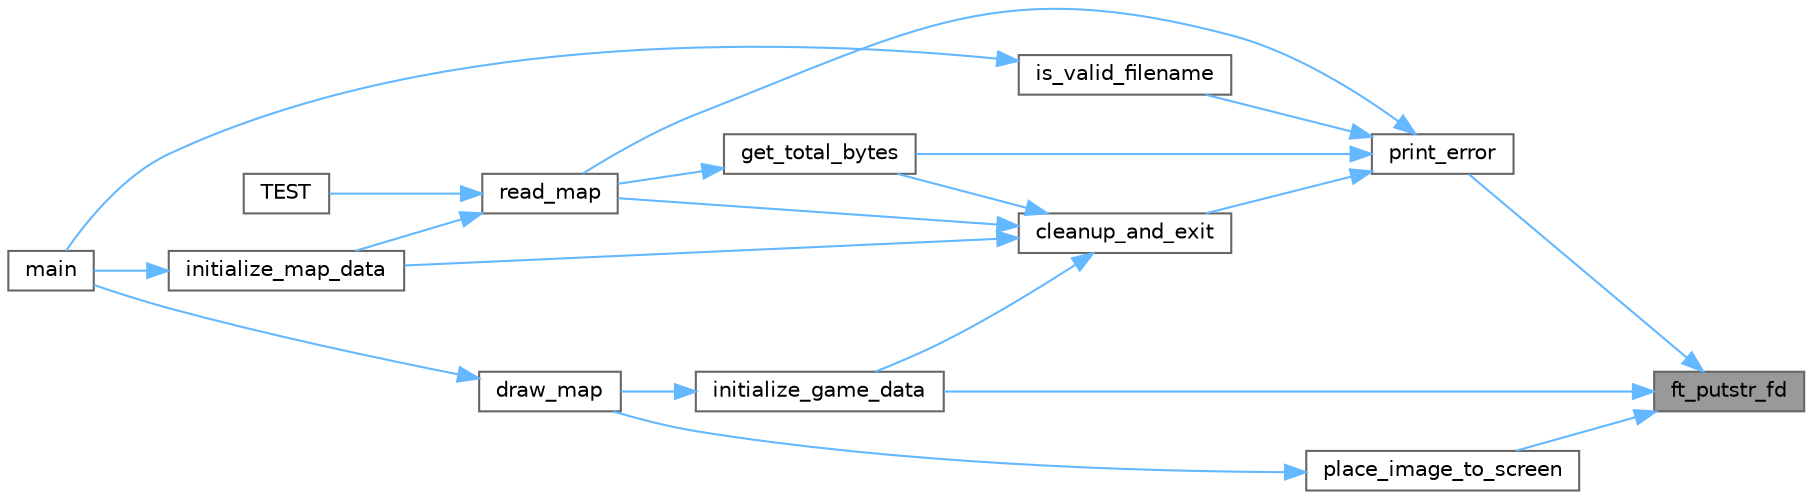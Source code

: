 digraph "ft_putstr_fd"
{
 // INTERACTIVE_SVG=YES
 // LATEX_PDF_SIZE
  bgcolor="transparent";
  edge [fontname=Helvetica,fontsize=10,labelfontname=Helvetica,labelfontsize=10];
  node [fontname=Helvetica,fontsize=10,shape=box,height=0.2,width=0.4];
  rankdir="RL";
  Node1 [label="ft_putstr_fd",height=0.2,width=0.4,color="gray40", fillcolor="grey60", style="filled", fontcolor="black",tooltip=" "];
  Node1 -> Node2 [dir="back",color="steelblue1",style="solid"];
  Node2 [label="initialize_game_data",height=0.2,width=0.4,color="grey40", fillcolor="white", style="filled",URL="$draw__map__utils_8c.html#ab1c2d2b6d5eaaa4e4602c09659d51d3d",tooltip=" "];
  Node2 -> Node3 [dir="back",color="steelblue1",style="solid"];
  Node3 [label="draw_map",height=0.2,width=0.4,color="grey40", fillcolor="white", style="filled",URL="$draw__map_8c.html#a3443be67d00219beaaad98305349ce07",tooltip=" "];
  Node3 -> Node4 [dir="back",color="steelblue1",style="solid"];
  Node4 [label="main",height=0.2,width=0.4,color="grey40", fillcolor="white", style="filled",URL="$main_8c.html#a3c04138a5bfe5d72780bb7e82a18e627",tooltip=" "];
  Node1 -> Node5 [dir="back",color="steelblue1",style="solid"];
  Node5 [label="place_image_to_screen",height=0.2,width=0.4,color="grey40", fillcolor="white", style="filled",URL="$draw__map_8c.html#a97d700c0c000abcc642a44c27e85afef",tooltip=" "];
  Node5 -> Node3 [dir="back",color="steelblue1",style="solid"];
  Node1 -> Node6 [dir="back",color="steelblue1",style="solid"];
  Node6 [label="print_error",height=0.2,width=0.4,color="grey40", fillcolor="white", style="filled",URL="$error__handling_8c.html#a968801b6df4daa98b46851157bfbacab",tooltip="Prints an error message to the standard error output and exits with the function parameter passed err..."];
  Node6 -> Node7 [dir="back",color="steelblue1",style="solid"];
  Node7 [label="cleanup_and_exit",height=0.2,width=0.4,color="grey40", fillcolor="white", style="filled",URL="$error__handling_8c.html#ad12f49185b9cfb483605a617c9484f25",tooltip="Frees any allocated memory and exits the program with the given error number."];
  Node7 -> Node8 [dir="back",color="steelblue1",style="solid"];
  Node8 [label="get_total_bytes",height=0.2,width=0.4,color="grey40", fillcolor="white", style="filled",URL="$read__map_8c.html#a973f5273453bacdf37c27ef24bdd540d",tooltip="Returns the total number of bytes in the file with the given filename."];
  Node8 -> Node9 [dir="back",color="steelblue1",style="solid"];
  Node9 [label="read_map",height=0.2,width=0.4,color="grey40", fillcolor="white", style="filled",URL="$read__map_8c.html#a953ff0338bfa5e5863fc98056025e303",tooltip="Reads the contents of the file with the given name into a dynamically allocated buffer."];
  Node9 -> Node10 [dir="back",color="steelblue1",style="solid"];
  Node10 [label="initialize_map_data",height=0.2,width=0.4,color="grey40", fillcolor="white", style="filled",URL="$draw__map__utils_8c.html#aa2d20c5e42ff62d43c7ffab6d84dc5dd",tooltip="Initializes map data."];
  Node10 -> Node4 [dir="back",color="steelblue1",style="solid"];
  Node9 -> Node11 [dir="back",color="steelblue1",style="solid"];
  Node11 [label="TEST",height=0.2,width=0.4,color="grey40", fillcolor="white", style="filled",URL="$hello__test_8cc.html#a830efcea470539cf966af5e1ca1d484e",tooltip=" "];
  Node7 -> Node2 [dir="back",color="steelblue1",style="solid"];
  Node7 -> Node10 [dir="back",color="steelblue1",style="solid"];
  Node7 -> Node9 [dir="back",color="steelblue1",style="solid"];
  Node6 -> Node8 [dir="back",color="steelblue1",style="solid"];
  Node6 -> Node12 [dir="back",color="steelblue1",style="solid"];
  Node12 [label="is_valid_filename",height=0.2,width=0.4,color="grey40", fillcolor="white", style="filled",URL="$error__handling_8c.html#a28722e35659ad0e59ef9d1f1c09e23f1",tooltip="Checks if the given filename is valid."];
  Node12 -> Node4 [dir="back",color="steelblue1",style="solid"];
  Node6 -> Node9 [dir="back",color="steelblue1",style="solid"];
}

